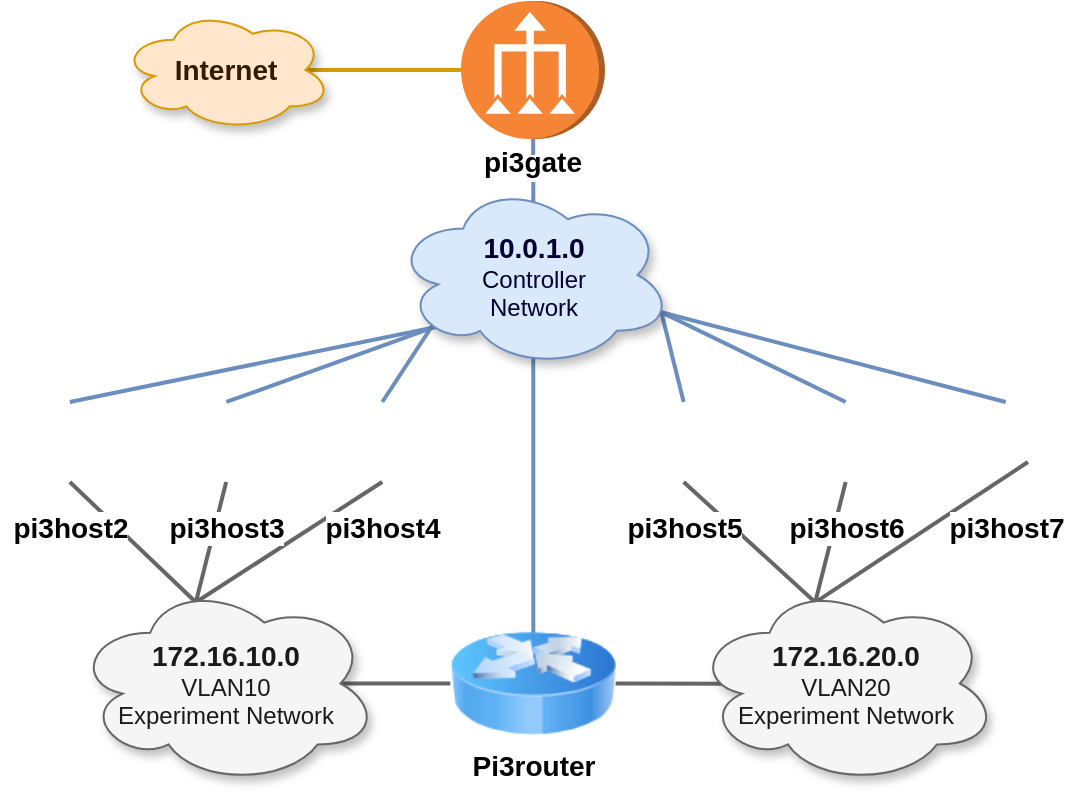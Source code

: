 <mxfile version="12.8.1" type="device"><diagram id="rEk2GCKQPDzzFfzNs0I7" name="Page-1"><mxGraphModel dx="1178" dy="645" grid="1" gridSize="10" guides="1" tooltips="1" connect="1" arrows="1" fold="1" page="1" pageScale="1" pageWidth="850" pageHeight="1100" math="0" shadow="0"><root><mxCell id="0"/><mxCell id="1" parent="0"/><mxCell id="SXzS9unGwWpx_baRO3zq-30" style="edgeStyle=none;rounded=0;orthogonalLoop=1;jettySize=auto;html=1;exitX=0.499;exitY=0.882;exitDx=0;exitDy=0;entryX=0.4;entryY=0.1;entryDx=0;entryDy=0;entryPerimeter=0;endArrow=none;endFill=0;strokeWidth=2;fillColor=#f5f5f5;strokeColor=#666666;exitPerimeter=0;" parent="1" source="SXzS9unGwWpx_baRO3zq-6" target="SXzS9unGwWpx_baRO3zq-3" edge="1"><mxGeometry relative="1" as="geometry"/></mxCell><mxCell id="SXzS9unGwWpx_baRO3zq-31" style="edgeStyle=none;rounded=0;orthogonalLoop=1;jettySize=auto;html=1;exitX=0.499;exitY=0.882;exitDx=0;exitDy=0;entryX=0.4;entryY=0.1;entryDx=0;entryDy=0;entryPerimeter=0;endArrow=none;endFill=0;strokeWidth=2;fillColor=#f5f5f5;strokeColor=#666666;exitPerimeter=0;" parent="1" source="SXzS9unGwWpx_baRO3zq-7" target="SXzS9unGwWpx_baRO3zq-3" edge="1"><mxGeometry relative="1" as="geometry"/></mxCell><mxCell id="SXzS9unGwWpx_baRO3zq-36" style="edgeStyle=none;rounded=0;orthogonalLoop=1;jettySize=auto;html=1;entryX=0.501;entryY=0.323;entryDx=0;entryDy=0;entryPerimeter=0;endArrow=none;endFill=0;strokeWidth=2;fillColor=#dae8fc;strokeColor=#6c8ebf;exitX=0.502;exitY=0.735;exitDx=0;exitDy=0;exitPerimeter=0;" parent="1" source="hKEQgTvL70RWMPKh1VXS-4" target="SXzS9unGwWpx_baRO3zq-15" edge="1"><mxGeometry relative="1" as="geometry"><Array as="points"/><mxPoint x="522.636" y="139.98" as="sourcePoint"/></mxGeometry></mxCell><mxCell id="SXzS9unGwWpx_baRO3zq-29" style="edgeStyle=none;rounded=0;orthogonalLoop=1;jettySize=auto;html=1;exitX=0.5;exitY=0.882;exitDx=0;exitDy=0;entryX=0.4;entryY=0.1;entryDx=0;entryDy=0;entryPerimeter=0;endArrow=none;endFill=0;strokeWidth=2;fillColor=#f5f5f5;strokeColor=#666666;exitPerimeter=0;" parent="1" source="SXzS9unGwWpx_baRO3zq-1" target="SXzS9unGwWpx_baRO3zq-3" edge="1"><mxGeometry relative="1" as="geometry"/></mxCell><mxCell id="SXzS9unGwWpx_baRO3zq-45" style="edgeStyle=none;rounded=0;orthogonalLoop=1;jettySize=auto;html=1;exitX=0.5;exitY=0.294;exitDx=0;exitDy=0;entryX=0.175;entryY=0.773;entryDx=0;entryDy=0;entryPerimeter=0;endArrow=none;endFill=0;strokeWidth=2;fillColor=#dae8fc;strokeColor=#6c8ebf;exitPerimeter=0;" parent="1" source="SXzS9unGwWpx_baRO3zq-1" target="SXzS9unGwWpx_baRO3zq-15" edge="1"><mxGeometry relative="1" as="geometry"/></mxCell><mxCell id="SXzS9unGwWpx_baRO3zq-1" value="&lt;div style=&quot;font-size: 14px&quot; align=&quot;center&quot;&gt;&lt;font style=&quot;font-size: 14px&quot;&gt;&lt;b&gt;&lt;font style=&quot;font-size: 14px&quot;&gt;pi3host2&lt;/font&gt;&lt;/b&gt;&lt;/font&gt;&lt;/div&gt;" style="shape=image;html=1;verticalAlign=top;verticalLabelPosition=bottom;labelBackgroundColor=#ffffff;imageAspect=0;aspect=fixed;image=https://cdn4.iconfinder.com/data/icons/logos-and-brands/512/272_Raspberry_Pi_logo-128.png;align=center;" parent="1" vertex="1"><mxGeometry x="256.91" y="270" width="68" height="68" as="geometry"/></mxCell><mxCell id="SXzS9unGwWpx_baRO3zq-32" style="edgeStyle=none;rounded=0;orthogonalLoop=1;jettySize=auto;html=1;exitX=0.875;exitY=0.5;exitDx=0;exitDy=0;exitPerimeter=0;endArrow=none;endFill=0;strokeWidth=2;fillColor=#f5f5f5;strokeColor=#666666;" parent="1" source="SXzS9unGwWpx_baRO3zq-3" target="SXzS9unGwWpx_baRO3zq-8" edge="1"><mxGeometry relative="1" as="geometry"/></mxCell><mxCell id="SXzS9unGwWpx_baRO3zq-3" value="&lt;div&gt;&lt;font style=&quot;font-size: 14px&quot; color=&quot;#1A1A1A&quot;&gt;&lt;b&gt;&lt;font style=&quot;font-size: 14px&quot;&gt;172.16.10.0&lt;/font&gt;&lt;/b&gt;&lt;/font&gt;&lt;/div&gt;&lt;div&gt;&lt;font color=&quot;#1A1A1A&quot;&gt;VLAN10&lt;/font&gt;&lt;/div&gt;&lt;div&gt;&lt;font color=&quot;#1A1A1A&quot;&gt;Experiment Network&lt;br&gt;&lt;/font&gt;&lt;/div&gt;" style="ellipse;shape=cloud;whiteSpace=wrap;html=1;shadow=1;fillColor=#f5f5f5;strokeColor=#666666;fontColor=#333333;" parent="1" vertex="1"><mxGeometry x="293.04" y="380" width="152.25" height="101.5" as="geometry"/></mxCell><mxCell id="SXzS9unGwWpx_baRO3zq-44" style="edgeStyle=none;rounded=0;orthogonalLoop=1;jettySize=auto;html=1;exitX=0.5;exitY=0.294;exitDx=0;exitDy=0;entryX=0.153;entryY=0.776;entryDx=0;entryDy=0;entryPerimeter=0;endArrow=none;endFill=0;strokeWidth=2;fillColor=#dae8fc;strokeColor=#6c8ebf;exitPerimeter=0;" parent="1" source="SXzS9unGwWpx_baRO3zq-6" target="SXzS9unGwWpx_baRO3zq-15" edge="1"><mxGeometry relative="1" as="geometry"/></mxCell><mxCell id="SXzS9unGwWpx_baRO3zq-6" value="&lt;font style=&quot;font-size: 14px&quot;&gt;&lt;b&gt;&lt;font style=&quot;font-size: 14px&quot;&gt;pi3host3&lt;/font&gt;&lt;/b&gt;&lt;/font&gt;" style="shape=image;html=1;verticalAlign=top;verticalLabelPosition=bottom;labelBackgroundColor=#ffffff;imageAspect=0;aspect=fixed;image=https://cdn4.iconfinder.com/data/icons/logos-and-brands/512/272_Raspberry_Pi_logo-128.png" parent="1" vertex="1"><mxGeometry x="335.16" y="270" width="68" height="68" as="geometry"/></mxCell><mxCell id="SXzS9unGwWpx_baRO3zq-43" style="edgeStyle=none;rounded=0;orthogonalLoop=1;jettySize=auto;html=1;exitX=0.5;exitY=0.294;exitDx=0;exitDy=0;entryX=0.195;entryY=0.645;entryDx=0;entryDy=0;entryPerimeter=0;endArrow=none;endFill=0;strokeWidth=2;fillColor=#dae8fc;strokeColor=#6c8ebf;exitPerimeter=0;" parent="1" source="SXzS9unGwWpx_baRO3zq-7" target="SXzS9unGwWpx_baRO3zq-15" edge="1"><mxGeometry relative="1" as="geometry"/></mxCell><mxCell id="SXzS9unGwWpx_baRO3zq-7" value="&lt;div style=&quot;font-size: 14px&quot;&gt;&lt;font style=&quot;font-size: 14px&quot;&gt;&lt;b&gt;&lt;font style=&quot;font-size: 14px&quot;&gt;pi3host4&lt;/font&gt;&lt;/b&gt;&lt;/font&gt;&lt;/div&gt;" style="shape=image;html=1;verticalAlign=top;verticalLabelPosition=bottom;labelBackgroundColor=#ffffff;imageAspect=0;aspect=fixed;image=https://cdn4.iconfinder.com/data/icons/logos-and-brands/512/272_Raspberry_Pi_logo-128.png" parent="1" vertex="1"><mxGeometry x="413.16" y="270" width="68" height="68" as="geometry"/></mxCell><mxCell id="SXzS9unGwWpx_baRO3zq-33" style="edgeStyle=none;rounded=0;orthogonalLoop=1;jettySize=auto;html=1;exitX=1;exitY=0.5;exitDx=0;exitDy=0;entryX=0.179;entryY=0.501;entryDx=0;entryDy=0;entryPerimeter=0;endArrow=none;endFill=0;strokeWidth=2;fillColor=#f5f5f5;strokeColor=#666666;" parent="1" source="SXzS9unGwWpx_baRO3zq-8" target="SXzS9unGwWpx_baRO3zq-14" edge="1"><mxGeometry relative="1" as="geometry"/></mxCell><mxCell id="SXzS9unGwWpx_baRO3zq-34" style="edgeStyle=none;rounded=0;orthogonalLoop=1;jettySize=auto;html=1;entryX=0.501;entryY=0.753;entryDx=0;entryDy=0;entryPerimeter=0;endArrow=none;endFill=0;strokeWidth=2;exitX=0.502;exitY=0.313;exitDx=0;exitDy=0;exitPerimeter=0;fillColor=#dae8fc;strokeColor=#6c8ebf;" parent="1" source="SXzS9unGwWpx_baRO3zq-8" target="SXzS9unGwWpx_baRO3zq-15" edge="1"><mxGeometry relative="1" as="geometry"/></mxCell><mxCell id="SXzS9unGwWpx_baRO3zq-8" value="" style="image;html=1;labelBackgroundColor=#ffffff;image=img/lib/clip_art/networking/Router_Icon_128x128.png" parent="1" vertex="1"><mxGeometry x="481.16" y="390.75" width="82.67" height="80" as="geometry"/></mxCell><mxCell id="SXzS9unGwWpx_baRO3zq-25" style="rounded=0;orthogonalLoop=1;jettySize=auto;html=1;exitX=0.5;exitY=0.882;exitDx=0;exitDy=0;entryX=0.4;entryY=0.1;entryDx=0;entryDy=0;entryPerimeter=0;endArrow=none;endFill=0;exitPerimeter=0;strokeWidth=2;fillColor=#f5f5f5;strokeColor=#666666;" parent="1" source="SXzS9unGwWpx_baRO3zq-9" target="SXzS9unGwWpx_baRO3zq-14" edge="1"><mxGeometry relative="1" as="geometry"/></mxCell><mxCell id="SXzS9unGwWpx_baRO3zq-38" style="edgeStyle=none;rounded=0;orthogonalLoop=1;jettySize=auto;html=1;exitX=0.5;exitY=0.294;exitDx=0;exitDy=0;entryX=0.96;entryY=0.7;entryDx=0;entryDy=0;entryPerimeter=0;endArrow=none;endFill=0;strokeWidth=2;fillColor=#dae8fc;strokeColor=#6c8ebf;exitPerimeter=0;" parent="1" source="SXzS9unGwWpx_baRO3zq-9" target="SXzS9unGwWpx_baRO3zq-15" edge="1"><mxGeometry relative="1" as="geometry"/></mxCell><mxCell id="SXzS9unGwWpx_baRO3zq-9" value="&lt;div style=&quot;font-size: 14px&quot; align=&quot;center&quot;&gt;&lt;font style=&quot;font-size: 14px&quot;&gt;&lt;b&gt;&lt;font style=&quot;font-size: 14px&quot;&gt;pi3host5&lt;/font&gt;&lt;/b&gt;&lt;/font&gt;&lt;/div&gt;" style="shape=image;html=1;verticalAlign=top;verticalLabelPosition=bottom;labelBackgroundColor=#ffffff;imageAspect=0;aspect=fixed;image=https://cdn4.iconfinder.com/data/icons/logos-and-brands/512/272_Raspberry_Pi_logo-128.png;align=center;" parent="1" vertex="1"><mxGeometry x="563.83" y="270" width="68" height="68" as="geometry"/></mxCell><mxCell id="SXzS9unGwWpx_baRO3zq-26" style="edgeStyle=none;rounded=0;orthogonalLoop=1;jettySize=auto;html=1;exitX=0.5;exitY=0.882;exitDx=0;exitDy=0;entryX=0.4;entryY=0.1;entryDx=0;entryDy=0;entryPerimeter=0;endArrow=none;endFill=0;strokeWidth=2;fillColor=#f5f5f5;strokeColor=#666666;exitPerimeter=0;" parent="1" source="SXzS9unGwWpx_baRO3zq-10" target="SXzS9unGwWpx_baRO3zq-14" edge="1"><mxGeometry relative="1" as="geometry"/></mxCell><mxCell id="SXzS9unGwWpx_baRO3zq-39" style="edgeStyle=none;rounded=0;orthogonalLoop=1;jettySize=auto;html=1;exitX=0.5;exitY=0.294;exitDx=0;exitDy=0;entryX=0.96;entryY=0.7;entryDx=0;entryDy=0;entryPerimeter=0;endArrow=none;endFill=0;strokeWidth=2;fillColor=#dae8fc;strokeColor=#6c8ebf;exitPerimeter=0;" parent="1" source="SXzS9unGwWpx_baRO3zq-10" target="SXzS9unGwWpx_baRO3zq-15" edge="1"><mxGeometry relative="1" as="geometry"/></mxCell><mxCell id="SXzS9unGwWpx_baRO3zq-10" value="&lt;font style=&quot;font-size: 14px&quot;&gt;&lt;b&gt;&lt;font style=&quot;font-size: 14px&quot;&gt;pi3host6&lt;/font&gt;&lt;/b&gt;&lt;/font&gt;" style="shape=image;html=1;verticalAlign=top;verticalLabelPosition=bottom;labelBackgroundColor=#ffffff;imageAspect=0;aspect=fixed;image=https://cdn4.iconfinder.com/data/icons/logos-and-brands/512/272_Raspberry_Pi_logo-128.png" parent="1" vertex="1"><mxGeometry x="644.83" y="270" width="68" height="68" as="geometry"/></mxCell><mxCell id="SXzS9unGwWpx_baRO3zq-27" style="edgeStyle=none;rounded=0;orthogonalLoop=1;jettySize=auto;html=1;exitX=0.664;exitY=0.735;exitDx=0;exitDy=0;entryX=0.4;entryY=0.1;entryDx=0;entryDy=0;entryPerimeter=0;endArrow=none;endFill=0;strokeWidth=2;fillColor=#f5f5f5;strokeColor=#666666;exitPerimeter=0;" parent="1" source="SXzS9unGwWpx_baRO3zq-11" target="SXzS9unGwWpx_baRO3zq-14" edge="1"><mxGeometry relative="1" as="geometry"/></mxCell><mxCell id="SXzS9unGwWpx_baRO3zq-40" style="edgeStyle=none;rounded=0;orthogonalLoop=1;jettySize=auto;html=1;exitX=0.5;exitY=0.294;exitDx=0;exitDy=0;entryX=0.96;entryY=0.7;entryDx=0;entryDy=0;entryPerimeter=0;endArrow=none;endFill=0;strokeWidth=2;fillColor=#dae8fc;strokeColor=#6c8ebf;exitPerimeter=0;" parent="1" source="SXzS9unGwWpx_baRO3zq-11" target="SXzS9unGwWpx_baRO3zq-15" edge="1"><mxGeometry relative="1" as="geometry"/></mxCell><mxCell id="SXzS9unGwWpx_baRO3zq-11" value="&lt;div style=&quot;font-size: 14px&quot;&gt;&lt;font style=&quot;font-size: 14px&quot;&gt;&lt;b&gt;&lt;font style=&quot;font-size: 14px&quot;&gt;pi3host7&lt;/font&gt;&lt;/b&gt;&lt;/font&gt;&lt;/div&gt;" style="shape=image;html=1;verticalAlign=top;verticalLabelPosition=bottom;labelBackgroundColor=#ffffff;imageAspect=0;aspect=fixed;image=https://cdn4.iconfinder.com/data/icons/logos-and-brands/512/272_Raspberry_Pi_logo-128.png" parent="1" vertex="1"><mxGeometry x="724.83" y="270" width="68" height="68" as="geometry"/></mxCell><mxCell id="SXzS9unGwWpx_baRO3zq-14" value="&lt;div&gt;&lt;font style=&quot;font-size: 14px&quot; color=&quot;#1A1A1A&quot;&gt;&lt;b&gt;&lt;font style=&quot;font-size: 14px&quot;&gt;172.16.20.0&lt;/font&gt;&lt;/b&gt;&lt;/font&gt;&lt;/div&gt;&lt;div&gt;&lt;font color=&quot;#1A1A1A&quot;&gt;VLAN20&lt;br&gt;&lt;/font&gt;&lt;/div&gt;&lt;div&gt;&lt;font color=&quot;#1A1A1A&quot;&gt;Experiment Network&lt;br&gt;&lt;/font&gt;&lt;/div&gt;" style="ellipse;shape=cloud;whiteSpace=wrap;html=1;fillColor=#f5f5f5;strokeColor=#666666;fontColor=#333333;shadow=1;" parent="1" vertex="1"><mxGeometry x="602.71" y="380" width="152.25" height="101.5" as="geometry"/></mxCell><mxCell id="SXzS9unGwWpx_baRO3zq-15" value="&lt;div&gt;&lt;font style=&quot;font-size: 14px&quot; color=&quot;#000033&quot;&gt;&lt;b&gt;&lt;font style=&quot;font-size: 14px&quot;&gt;10.0.1.0&lt;/font&gt;&lt;/b&gt;&lt;/font&gt;&lt;/div&gt;&lt;div&gt;&lt;font color=&quot;#000033&quot;&gt;Controller&lt;/font&gt;&lt;/div&gt;&lt;div&gt;&lt;font color=&quot;#000033&quot;&gt;Network&lt;br&gt;&lt;/font&gt;&lt;/div&gt;" style="ellipse;shape=cloud;whiteSpace=wrap;html=1;fillColor=#dae8fc;strokeColor=#6c8ebf;shadow=1;fontColor=#010103;labelBorderColor=none;" parent="1" vertex="1"><mxGeometry x="452.75" y="180" width="139.5" height="93" as="geometry"/></mxCell><mxCell id="SXzS9unGwWpx_baRO3zq-37" style="edgeStyle=none;rounded=0;orthogonalLoop=1;jettySize=auto;html=1;exitX=0.316;exitY=0.5;exitDx=0;exitDy=0;entryX=0.875;entryY=0.5;entryDx=0;entryDy=0;entryPerimeter=0;endArrow=none;endFill=0;strokeWidth=2;fillColor=#ffe6cc;strokeColor=#d79b00;exitPerimeter=0;" parent="1" target="SXzS9unGwWpx_baRO3zq-21" edge="1"><mxGeometry relative="1" as="geometry"><mxPoint x="509.988" y="124" as="sourcePoint"/></mxGeometry></mxCell><mxCell id="SXzS9unGwWpx_baRO3zq-21" value="&lt;div align=&quot;center&quot;&gt;&lt;font color=&quot;#331A00&quot;&gt;&lt;b&gt;&lt;font style=&quot;font-size: 14px&quot;&gt;Internet&lt;/font&gt;&lt;/b&gt;&lt;/font&gt;&lt;/div&gt;" style="ellipse;shape=cloud;whiteSpace=wrap;html=1;align=center;fillColor=#ffe6cc;strokeColor=#d79b00;shadow=1;" parent="1" vertex="1"><mxGeometry x="316.41" y="93.75" width="105.5" height="60.5" as="geometry"/></mxCell><mxCell id="hKEQgTvL70RWMPKh1VXS-3" value="&lt;div&gt;&lt;font style=&quot;font-size: 14px&quot;&gt;&lt;b&gt;Pi3router&lt;/b&gt;&lt;/font&gt;&lt;/div&gt;" style="text;html=1;strokeColor=none;fillColor=#ffffff;align=center;verticalAlign=middle;whiteSpace=wrap;rounded=0;" vertex="1" parent="1"><mxGeometry x="483.75" y="461.5" width="77.5" height="20" as="geometry"/></mxCell><mxCell id="hKEQgTvL70RWMPKh1VXS-4" value="&lt;font style=&quot;font-size: 14px&quot;&gt;&lt;b&gt;pi3gate&lt;/b&gt;&lt;/font&gt;" style="text;html=1;align=center;verticalAlign=middle;whiteSpace=wrap;rounded=0;fillColor=#ffffff;" vertex="1" parent="1"><mxGeometry x="485" y="160" width="75" height="20" as="geometry"/></mxCell><mxCell id="hKEQgTvL70RWMPKh1VXS-5" style="edgeStyle=none;rounded=0;orthogonalLoop=1;jettySize=auto;html=1;entryX=0.501;entryY=0.323;entryDx=0;entryDy=0;entryPerimeter=0;endArrow=none;endFill=0;strokeWidth=2;fillColor=#dae8fc;strokeColor=#6c8ebf;exitX=0.502;exitY=0.735;exitDx=0;exitDy=0;exitPerimeter=0;" edge="1" parent="1" target="hKEQgTvL70RWMPKh1VXS-4"><mxGeometry relative="1" as="geometry"><Array as="points"/><mxPoint x="522.636" y="139.98" as="sourcePoint"/><mxPoint x="522.639" y="210.039" as="targetPoint"/></mxGeometry></mxCell><mxCell id="hKEQgTvL70RWMPKh1VXS-2" value="" style="outlineConnect=0;dashed=0;verticalLabelPosition=top;verticalAlign=bottom;align=center;html=1;shape=mxgraph.aws3.vpc_nat_gateway;fillColor=#F58534;gradientColor=none;rotation=-90;labelPosition=center;direction=east;" vertex="1" parent="1"><mxGeometry x="488" y="88" width="69" height="72" as="geometry"/></mxCell></root></mxGraphModel></diagram></mxfile>